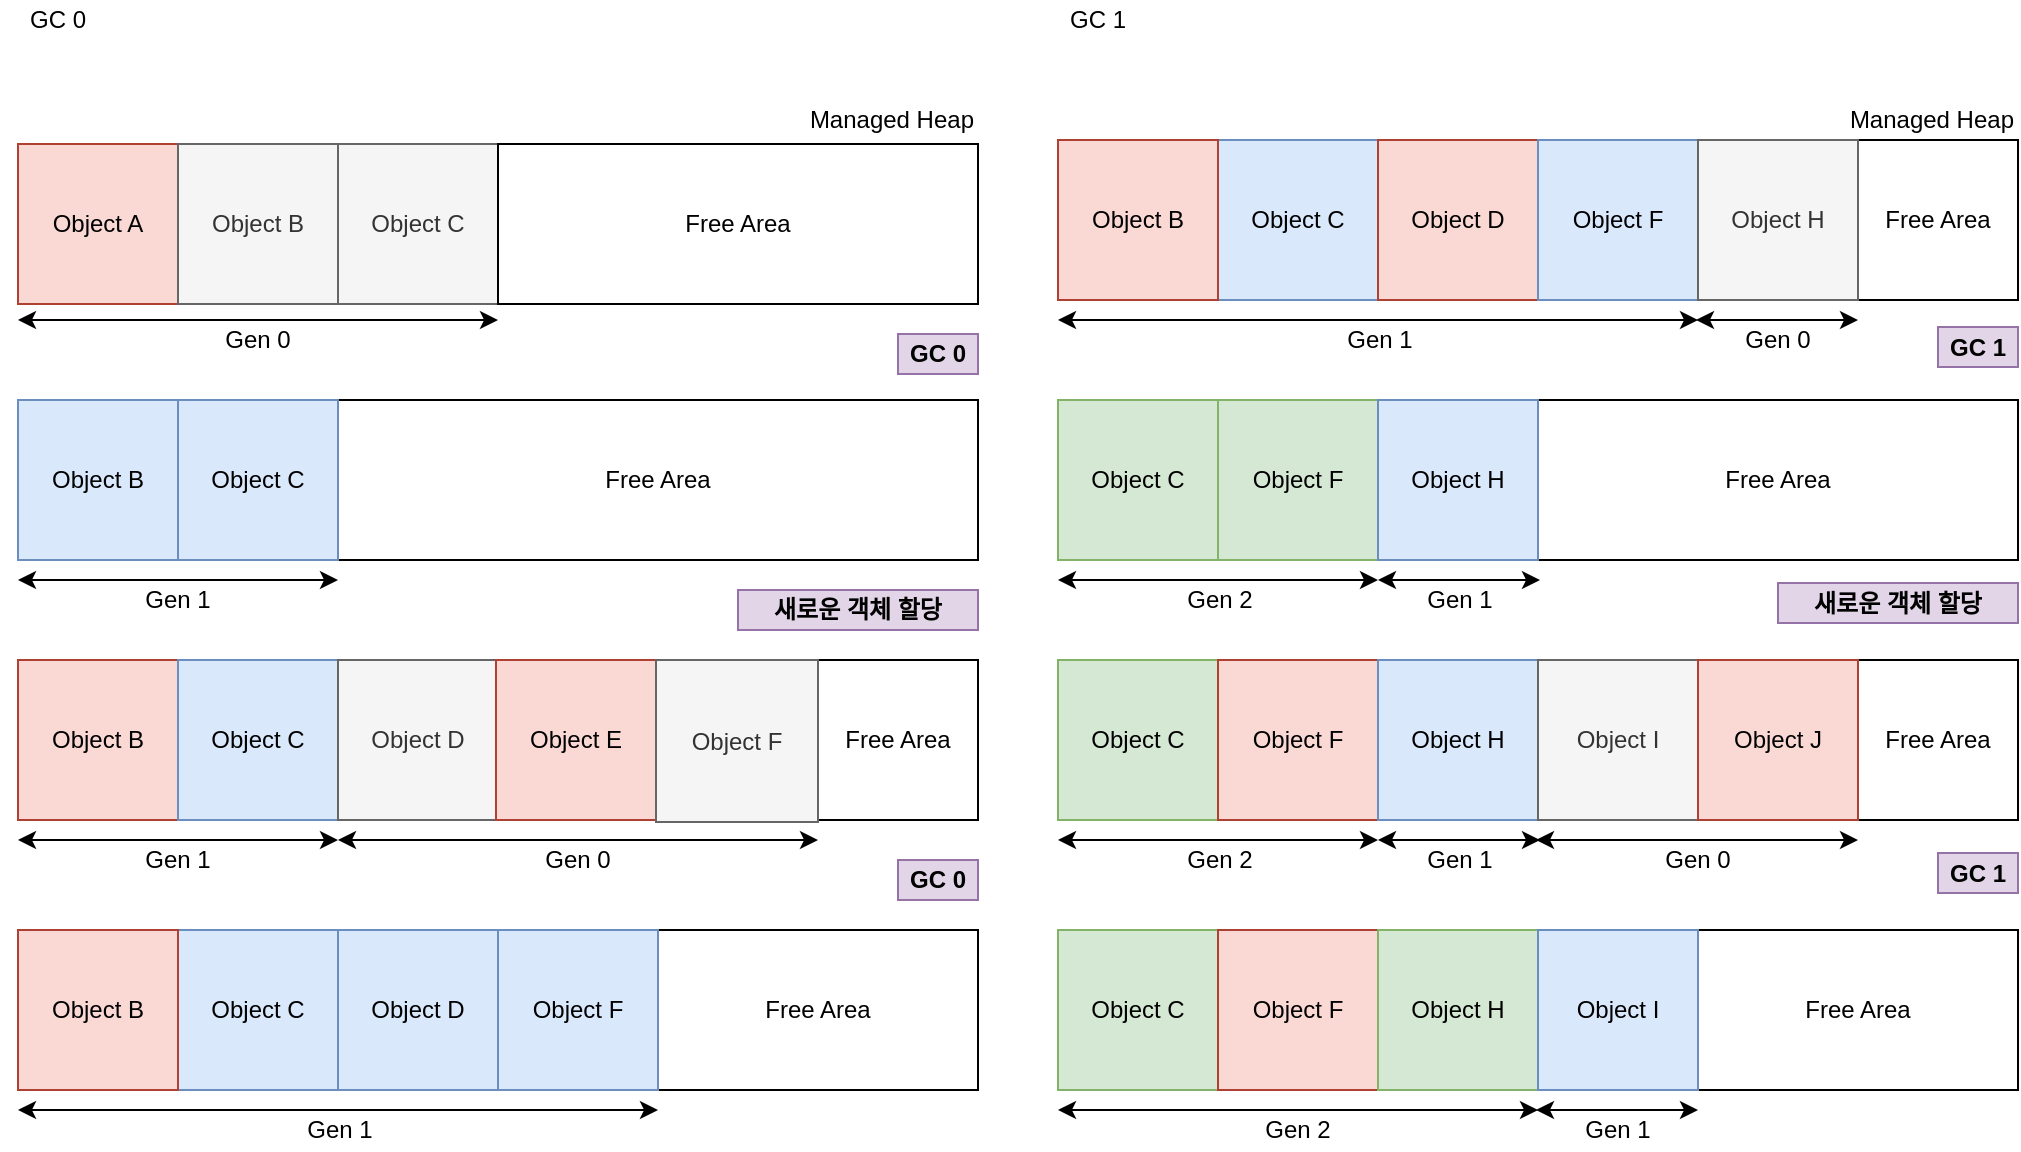 <mxfile version="13.2.4" type="device"><diagram id="NBGU8hj9FAj3WjARvJ0Y" name="Page-1"><mxGraphModel dx="1086" dy="829" grid="1" gridSize="10" guides="1" tooltips="1" connect="1" arrows="1" fold="1" page="1" pageScale="1" pageWidth="827" pageHeight="1169" math="0" shadow="0"><root><mxCell id="0"/><mxCell id="1" parent="0"/><mxCell id="rOoO5HVvpSfkNA-N8lCp-35" value="" style="whiteSpace=wrap;html=1;" parent="1" vertex="1"><mxGeometry x="640" y="192" width="480" height="80" as="geometry"/></mxCell><mxCell id="rOoO5HVvpSfkNA-N8lCp-36" value="Object A" style="whiteSpace=wrap;html=1;aspect=fixed;fillColor=#fad9d5;strokeColor=#ae4132;" parent="1" vertex="1"><mxGeometry x="640" y="192" width="80" height="80" as="geometry"/></mxCell><mxCell id="rOoO5HVvpSfkNA-N8lCp-37" value="Object B" style="whiteSpace=wrap;html=1;aspect=fixed;fillColor=#f5f5f5;strokeColor=#666666;fontColor=#333333;" parent="1" vertex="1"><mxGeometry x="720" y="192" width="80" height="80" as="geometry"/></mxCell><mxCell id="rOoO5HVvpSfkNA-N8lCp-38" value="Object C" style="whiteSpace=wrap;html=1;aspect=fixed;fillColor=#f5f5f5;strokeColor=#666666;fontColor=#333333;" parent="1" vertex="1"><mxGeometry x="800" y="192" width="80" height="80" as="geometry"/></mxCell><mxCell id="rOoO5HVvpSfkNA-N8lCp-39" value="Free Area" style="whiteSpace=wrap;html=1;" parent="1" vertex="1"><mxGeometry x="880" y="192" width="240" height="80" as="geometry"/></mxCell><mxCell id="rOoO5HVvpSfkNA-N8lCp-40" value="" style="whiteSpace=wrap;html=1;" parent="1" vertex="1"><mxGeometry x="640" y="320" width="480" height="80" as="geometry"/></mxCell><mxCell id="rOoO5HVvpSfkNA-N8lCp-41" value="" style="whiteSpace=wrap;html=1;" parent="1" vertex="1"><mxGeometry x="640" y="450" width="480" height="80" as="geometry"/></mxCell><mxCell id="rOoO5HVvpSfkNA-N8lCp-50" value="Managed Heap" style="text;html=1;strokeColor=none;fillColor=none;align=right;verticalAlign=middle;whiteSpace=wrap;rounded=0;" parent="1" vertex="1"><mxGeometry x="959" y="170" width="161" height="20" as="geometry"/></mxCell><mxCell id="rOoO5HVvpSfkNA-N8lCp-51" value="Free Area" style="whiteSpace=wrap;html=1;" parent="1" vertex="1"><mxGeometry x="800" y="320" width="320" height="80" as="geometry"/></mxCell><mxCell id="rOoO5HVvpSfkNA-N8lCp-54" value="Object B" style="whiteSpace=wrap;html=1;aspect=fixed;fillColor=#dae8fc;strokeColor=#6c8ebf;" parent="1" vertex="1"><mxGeometry x="640" y="320" width="80" height="80" as="geometry"/></mxCell><mxCell id="rOoO5HVvpSfkNA-N8lCp-62" value="Free Area" style="whiteSpace=wrap;html=1;" parent="1" vertex="1"><mxGeometry x="1040" y="450" width="80" height="80" as="geometry"/></mxCell><mxCell id="2ioz3yeEPRdB7E60BYMF-3" value="" style="endArrow=classic;startArrow=classic;html=1;" edge="1" parent="1"><mxGeometry width="50" height="50" relative="1" as="geometry"><mxPoint x="640" y="280" as="sourcePoint"/><mxPoint x="880" y="280" as="targetPoint"/></mxGeometry></mxCell><mxCell id="2ioz3yeEPRdB7E60BYMF-4" value="Gen 0" style="text;html=1;strokeColor=none;fillColor=none;align=center;verticalAlign=middle;whiteSpace=wrap;rounded=0;" vertex="1" parent="1"><mxGeometry x="740" y="280" width="40" height="20" as="geometry"/></mxCell><mxCell id="2ioz3yeEPRdB7E60BYMF-5" value="" style="endArrow=classic;startArrow=classic;html=1;" edge="1" parent="1"><mxGeometry width="50" height="50" relative="1" as="geometry"><mxPoint x="640" y="410.0" as="sourcePoint"/><mxPoint x="800" y="410" as="targetPoint"/></mxGeometry></mxCell><mxCell id="2ioz3yeEPRdB7E60BYMF-6" value="Gen 1" style="text;html=1;strokeColor=none;fillColor=none;align=center;verticalAlign=middle;whiteSpace=wrap;rounded=0;" vertex="1" parent="1"><mxGeometry x="700" y="410" width="40" height="20" as="geometry"/></mxCell><mxCell id="2ioz3yeEPRdB7E60BYMF-7" value="Object C" style="whiteSpace=wrap;html=1;aspect=fixed;fillColor=#dae8fc;strokeColor=#6c8ebf;" vertex="1" parent="1"><mxGeometry x="720" y="320" width="80" height="80" as="geometry"/></mxCell><mxCell id="2ioz3yeEPRdB7E60BYMF-8" value="GC 0" style="text;html=1;strokeColor=none;fillColor=none;align=center;verticalAlign=middle;whiteSpace=wrap;rounded=0;" vertex="1" parent="1"><mxGeometry x="640" y="120" width="40" height="20" as="geometry"/></mxCell><mxCell id="2ioz3yeEPRdB7E60BYMF-9" value="Object B" style="whiteSpace=wrap;html=1;aspect=fixed;fillColor=#fad9d5;strokeColor=#ae4132;" vertex="1" parent="1"><mxGeometry x="640" y="450" width="80" height="80" as="geometry"/></mxCell><mxCell id="2ioz3yeEPRdB7E60BYMF-10" value="Object C" style="whiteSpace=wrap;html=1;aspect=fixed;fillColor=#dae8fc;strokeColor=#6c8ebf;" vertex="1" parent="1"><mxGeometry x="720" y="450" width="80" height="80" as="geometry"/></mxCell><mxCell id="2ioz3yeEPRdB7E60BYMF-11" value="Object D" style="whiteSpace=wrap;html=1;aspect=fixed;fillColor=#f5f5f5;strokeColor=#666666;fontColor=#333333;" vertex="1" parent="1"><mxGeometry x="800" y="450" width="80" height="80" as="geometry"/></mxCell><mxCell id="2ioz3yeEPRdB7E60BYMF-12" value="Object E" style="whiteSpace=wrap;html=1;aspect=fixed;fillColor=#fad9d5;strokeColor=#ae4132;" vertex="1" parent="1"><mxGeometry x="879" y="450" width="80" height="80" as="geometry"/></mxCell><mxCell id="2ioz3yeEPRdB7E60BYMF-13" value="Object F" style="whiteSpace=wrap;html=1;aspect=fixed;fillColor=#f5f5f5;strokeColor=#666666;fontColor=#333333;" vertex="1" parent="1"><mxGeometry x="959" y="450" width="81" height="81" as="geometry"/></mxCell><mxCell id="2ioz3yeEPRdB7E60BYMF-14" value="" style="endArrow=classic;startArrow=classic;html=1;" edge="1" parent="1"><mxGeometry width="50" height="50" relative="1" as="geometry"><mxPoint x="640" y="540" as="sourcePoint"/><mxPoint x="800" y="540" as="targetPoint"/></mxGeometry></mxCell><mxCell id="2ioz3yeEPRdB7E60BYMF-15" value="Gen 1" style="text;html=1;strokeColor=none;fillColor=none;align=center;verticalAlign=middle;whiteSpace=wrap;rounded=0;" vertex="1" parent="1"><mxGeometry x="700" y="540" width="40" height="20" as="geometry"/></mxCell><mxCell id="2ioz3yeEPRdB7E60BYMF-16" value="" style="endArrow=classic;startArrow=classic;html=1;" edge="1" parent="1"><mxGeometry width="50" height="50" relative="1" as="geometry"><mxPoint x="800" y="540.0" as="sourcePoint"/><mxPoint x="1040" y="540.0" as="targetPoint"/></mxGeometry></mxCell><mxCell id="2ioz3yeEPRdB7E60BYMF-17" value="Gen 0" style="text;html=1;strokeColor=none;fillColor=none;align=center;verticalAlign=middle;whiteSpace=wrap;rounded=0;" vertex="1" parent="1"><mxGeometry x="900" y="540" width="40" height="20" as="geometry"/></mxCell><mxCell id="2ioz3yeEPRdB7E60BYMF-18" value="" style="whiteSpace=wrap;html=1;" vertex="1" parent="1"><mxGeometry x="640" y="585" width="480" height="80" as="geometry"/></mxCell><mxCell id="2ioz3yeEPRdB7E60BYMF-19" value="Free Area" style="whiteSpace=wrap;html=1;" vertex="1" parent="1"><mxGeometry x="960" y="585" width="160" height="80" as="geometry"/></mxCell><mxCell id="2ioz3yeEPRdB7E60BYMF-21" value="Object C" style="whiteSpace=wrap;html=1;aspect=fixed;fillColor=#dae8fc;strokeColor=#6c8ebf;" vertex="1" parent="1"><mxGeometry x="720" y="585" width="80" height="80" as="geometry"/></mxCell><mxCell id="2ioz3yeEPRdB7E60BYMF-22" value="Object D" style="whiteSpace=wrap;html=1;aspect=fixed;fillColor=#dae8fc;strokeColor=#6c8ebf;" vertex="1" parent="1"><mxGeometry x="800" y="585" width="80" height="80" as="geometry"/></mxCell><mxCell id="2ioz3yeEPRdB7E60BYMF-25" value="" style="endArrow=classic;startArrow=classic;html=1;" edge="1" parent="1"><mxGeometry width="50" height="50" relative="1" as="geometry"><mxPoint x="640" y="675" as="sourcePoint"/><mxPoint x="960" y="675" as="targetPoint"/></mxGeometry></mxCell><mxCell id="2ioz3yeEPRdB7E60BYMF-26" value="Gen 1" style="text;html=1;strokeColor=none;fillColor=none;align=center;verticalAlign=middle;whiteSpace=wrap;rounded=0;" vertex="1" parent="1"><mxGeometry x="781" y="675" width="40" height="20" as="geometry"/></mxCell><mxCell id="2ioz3yeEPRdB7E60BYMF-29" value="Object B" style="whiteSpace=wrap;html=1;aspect=fixed;fillColor=#fad9d5;strokeColor=#ae4132;" vertex="1" parent="1"><mxGeometry x="640" y="585" width="80" height="80" as="geometry"/></mxCell><mxCell id="2ioz3yeEPRdB7E60BYMF-30" value="Object F" style="whiteSpace=wrap;html=1;aspect=fixed;fillColor=#dae8fc;strokeColor=#6c8ebf;" vertex="1" parent="1"><mxGeometry x="880" y="585" width="80" height="80" as="geometry"/></mxCell><mxCell id="2ioz3yeEPRdB7E60BYMF-36" value="" style="whiteSpace=wrap;html=1;" vertex="1" parent="1"><mxGeometry x="1160" y="320" width="480" height="80" as="geometry"/></mxCell><mxCell id="2ioz3yeEPRdB7E60BYMF-38" value="Managed Heap" style="text;html=1;strokeColor=none;fillColor=none;align=right;verticalAlign=middle;whiteSpace=wrap;rounded=0;" vertex="1" parent="1"><mxGeometry x="1479" y="170" width="161" height="20" as="geometry"/></mxCell><mxCell id="2ioz3yeEPRdB7E60BYMF-39" value="Free Area" style="whiteSpace=wrap;html=1;" vertex="1" parent="1"><mxGeometry x="1400" y="320" width="240" height="80" as="geometry"/></mxCell><mxCell id="2ioz3yeEPRdB7E60BYMF-44" value="" style="endArrow=classic;startArrow=classic;html=1;" edge="1" parent="1"><mxGeometry width="50" height="50" relative="1" as="geometry"><mxPoint x="1160" y="410" as="sourcePoint"/><mxPoint x="1320" y="410" as="targetPoint"/></mxGeometry></mxCell><mxCell id="2ioz3yeEPRdB7E60BYMF-45" value="Gen 2" style="text;html=1;strokeColor=none;fillColor=none;align=center;verticalAlign=middle;whiteSpace=wrap;rounded=0;" vertex="1" parent="1"><mxGeometry x="1221" y="410" width="40" height="20" as="geometry"/></mxCell><mxCell id="2ioz3yeEPRdB7E60BYMF-47" value="GC 1" style="text;html=1;strokeColor=none;fillColor=none;align=center;verticalAlign=middle;whiteSpace=wrap;rounded=0;" vertex="1" parent="1"><mxGeometry x="1160" y="120" width="40" height="20" as="geometry"/></mxCell><mxCell id="2ioz3yeEPRdB7E60BYMF-65" value="" style="whiteSpace=wrap;html=1;" vertex="1" parent="1"><mxGeometry x="1160" y="190" width="480" height="80" as="geometry"/></mxCell><mxCell id="2ioz3yeEPRdB7E60BYMF-66" value="Free Area" style="whiteSpace=wrap;html=1;" vertex="1" parent="1"><mxGeometry x="1560" y="190" width="80" height="80" as="geometry"/></mxCell><mxCell id="2ioz3yeEPRdB7E60BYMF-67" value="Object C" style="whiteSpace=wrap;html=1;aspect=fixed;fillColor=#dae8fc;strokeColor=#6c8ebf;" vertex="1" parent="1"><mxGeometry x="1240" y="190" width="80" height="80" as="geometry"/></mxCell><mxCell id="2ioz3yeEPRdB7E60BYMF-68" value="Object D" style="whiteSpace=wrap;html=1;aspect=fixed;fillColor=#fad9d5;strokeColor=#ae4132;" vertex="1" parent="1"><mxGeometry x="1320" y="190" width="80" height="80" as="geometry"/></mxCell><mxCell id="2ioz3yeEPRdB7E60BYMF-69" value="" style="endArrow=classic;startArrow=classic;html=1;" edge="1" parent="1"><mxGeometry width="50" height="50" relative="1" as="geometry"><mxPoint x="1160" y="280" as="sourcePoint"/><mxPoint x="1480" y="280" as="targetPoint"/></mxGeometry></mxCell><mxCell id="2ioz3yeEPRdB7E60BYMF-70" value="Gen 1" style="text;html=1;strokeColor=none;fillColor=none;align=center;verticalAlign=middle;whiteSpace=wrap;rounded=0;" vertex="1" parent="1"><mxGeometry x="1301" y="280" width="40" height="20" as="geometry"/></mxCell><mxCell id="2ioz3yeEPRdB7E60BYMF-71" value="Object B" style="whiteSpace=wrap;html=1;aspect=fixed;fillColor=#fad9d5;strokeColor=#ae4132;" vertex="1" parent="1"><mxGeometry x="1160" y="190" width="80" height="80" as="geometry"/></mxCell><mxCell id="2ioz3yeEPRdB7E60BYMF-72" value="Object F" style="whiteSpace=wrap;html=1;aspect=fixed;fillColor=#dae8fc;strokeColor=#6c8ebf;" vertex="1" parent="1"><mxGeometry x="1400" y="190" width="80" height="80" as="geometry"/></mxCell><mxCell id="2ioz3yeEPRdB7E60BYMF-74" value="Object H" style="whiteSpace=wrap;html=1;aspect=fixed;fillColor=#f5f5f5;strokeColor=#666666;fontColor=#333333;" vertex="1" parent="1"><mxGeometry x="1480" y="190" width="80" height="80" as="geometry"/></mxCell><mxCell id="2ioz3yeEPRdB7E60BYMF-75" value="" style="endArrow=classic;startArrow=classic;html=1;" edge="1" parent="1"><mxGeometry width="50" height="50" relative="1" as="geometry"><mxPoint x="1479" y="280" as="sourcePoint"/><mxPoint x="1560" y="280" as="targetPoint"/></mxGeometry></mxCell><mxCell id="2ioz3yeEPRdB7E60BYMF-76" value="Gen 0" style="text;html=1;strokeColor=none;fillColor=none;align=center;verticalAlign=middle;whiteSpace=wrap;rounded=0;" vertex="1" parent="1"><mxGeometry x="1500" y="280" width="40" height="20" as="geometry"/></mxCell><mxCell id="2ioz3yeEPRdB7E60BYMF-77" value="Object C" style="whiteSpace=wrap;html=1;aspect=fixed;fillColor=#d5e8d4;strokeColor=#82b366;" vertex="1" parent="1"><mxGeometry x="1160" y="320" width="80" height="80" as="geometry"/></mxCell><mxCell id="2ioz3yeEPRdB7E60BYMF-79" value="Object F" style="whiteSpace=wrap;html=1;aspect=fixed;fillColor=#d5e8d4;strokeColor=#82b366;" vertex="1" parent="1"><mxGeometry x="1240" y="320" width="80" height="80" as="geometry"/></mxCell><mxCell id="2ioz3yeEPRdB7E60BYMF-81" value="" style="endArrow=classic;startArrow=classic;html=1;" edge="1" parent="1"><mxGeometry width="50" height="50" relative="1" as="geometry"><mxPoint x="1320" y="410" as="sourcePoint"/><mxPoint x="1401" y="410" as="targetPoint"/></mxGeometry></mxCell><mxCell id="2ioz3yeEPRdB7E60BYMF-82" value="Gen 1" style="text;html=1;strokeColor=none;fillColor=none;align=center;verticalAlign=middle;whiteSpace=wrap;rounded=0;" vertex="1" parent="1"><mxGeometry x="1341" y="410" width="40" height="20" as="geometry"/></mxCell><mxCell id="2ioz3yeEPRdB7E60BYMF-84" value="Object H" style="whiteSpace=wrap;html=1;aspect=fixed;fillColor=#dae8fc;strokeColor=#6c8ebf;" vertex="1" parent="1"><mxGeometry x="1320" y="320" width="80" height="80" as="geometry"/></mxCell><mxCell id="2ioz3yeEPRdB7E60BYMF-86" value="" style="whiteSpace=wrap;html=1;" vertex="1" parent="1"><mxGeometry x="1160" y="450" width="480" height="80" as="geometry"/></mxCell><mxCell id="2ioz3yeEPRdB7E60BYMF-87" value="Free Area" style="whiteSpace=wrap;html=1;" vertex="1" parent="1"><mxGeometry x="1560" y="450" width="80" height="80" as="geometry"/></mxCell><mxCell id="2ioz3yeEPRdB7E60BYMF-88" value="" style="endArrow=classic;startArrow=classic;html=1;" edge="1" parent="1"><mxGeometry width="50" height="50" relative="1" as="geometry"><mxPoint x="1160" y="540" as="sourcePoint"/><mxPoint x="1320" y="540" as="targetPoint"/></mxGeometry></mxCell><mxCell id="2ioz3yeEPRdB7E60BYMF-89" value="Gen 2" style="text;html=1;strokeColor=none;fillColor=none;align=center;verticalAlign=middle;whiteSpace=wrap;rounded=0;" vertex="1" parent="1"><mxGeometry x="1221" y="540" width="40" height="20" as="geometry"/></mxCell><mxCell id="2ioz3yeEPRdB7E60BYMF-90" value="Object C" style="whiteSpace=wrap;html=1;aspect=fixed;fillColor=#d5e8d4;strokeColor=#82b366;" vertex="1" parent="1"><mxGeometry x="1160" y="450" width="80" height="80" as="geometry"/></mxCell><mxCell id="2ioz3yeEPRdB7E60BYMF-91" value="Object F" style="whiteSpace=wrap;html=1;aspect=fixed;fillColor=#fad9d5;strokeColor=#ae4132;" vertex="1" parent="1"><mxGeometry x="1240" y="450" width="80" height="80" as="geometry"/></mxCell><mxCell id="2ioz3yeEPRdB7E60BYMF-92" value="" style="endArrow=classic;startArrow=classic;html=1;" edge="1" parent="1"><mxGeometry width="50" height="50" relative="1" as="geometry"><mxPoint x="1320" y="540" as="sourcePoint"/><mxPoint x="1401" y="540" as="targetPoint"/></mxGeometry></mxCell><mxCell id="2ioz3yeEPRdB7E60BYMF-93" value="Gen 1" style="text;html=1;strokeColor=none;fillColor=none;align=center;verticalAlign=middle;whiteSpace=wrap;rounded=0;" vertex="1" parent="1"><mxGeometry x="1341" y="540" width="40" height="20" as="geometry"/></mxCell><mxCell id="2ioz3yeEPRdB7E60BYMF-94" value="Object H" style="whiteSpace=wrap;html=1;aspect=fixed;fillColor=#dae8fc;strokeColor=#6c8ebf;" vertex="1" parent="1"><mxGeometry x="1320" y="450" width="80" height="80" as="geometry"/></mxCell><mxCell id="2ioz3yeEPRdB7E60BYMF-95" value="Object I" style="whiteSpace=wrap;html=1;aspect=fixed;fillColor=#f5f5f5;strokeColor=#666666;fontColor=#333333;" vertex="1" parent="1"><mxGeometry x="1400" y="450" width="80" height="80" as="geometry"/></mxCell><mxCell id="2ioz3yeEPRdB7E60BYMF-96" value="" style="endArrow=classic;startArrow=classic;html=1;" edge="1" parent="1"><mxGeometry width="50" height="50" relative="1" as="geometry"><mxPoint x="1399" y="540" as="sourcePoint"/><mxPoint x="1560" y="540" as="targetPoint"/></mxGeometry></mxCell><mxCell id="2ioz3yeEPRdB7E60BYMF-97" value="Gen 0" style="text;html=1;strokeColor=none;fillColor=none;align=center;verticalAlign=middle;whiteSpace=wrap;rounded=0;" vertex="1" parent="1"><mxGeometry x="1460" y="540" width="40" height="20" as="geometry"/></mxCell><mxCell id="2ioz3yeEPRdB7E60BYMF-98" value="Object J" style="whiteSpace=wrap;html=1;aspect=fixed;fillColor=#fad9d5;strokeColor=#ae4132;" vertex="1" parent="1"><mxGeometry x="1480" y="450" width="80" height="80" as="geometry"/></mxCell><mxCell id="2ioz3yeEPRdB7E60BYMF-112" value="" style="whiteSpace=wrap;html=1;" vertex="1" parent="1"><mxGeometry x="1160" y="585" width="480" height="80" as="geometry"/></mxCell><mxCell id="2ioz3yeEPRdB7E60BYMF-113" value="Free Area" style="whiteSpace=wrap;html=1;" vertex="1" parent="1"><mxGeometry x="1480" y="585" width="160" height="80" as="geometry"/></mxCell><mxCell id="2ioz3yeEPRdB7E60BYMF-114" value="" style="endArrow=classic;startArrow=classic;html=1;" edge="1" parent="1"><mxGeometry width="50" height="50" relative="1" as="geometry"><mxPoint x="1160" y="675" as="sourcePoint"/><mxPoint x="1400" y="675" as="targetPoint"/></mxGeometry></mxCell><mxCell id="2ioz3yeEPRdB7E60BYMF-115" value="Gen 2" style="text;html=1;strokeColor=none;fillColor=none;align=center;verticalAlign=middle;whiteSpace=wrap;rounded=0;" vertex="1" parent="1"><mxGeometry x="1260" y="675" width="40" height="20" as="geometry"/></mxCell><mxCell id="2ioz3yeEPRdB7E60BYMF-116" value="Object C" style="whiteSpace=wrap;html=1;aspect=fixed;fillColor=#d5e8d4;strokeColor=#82b366;" vertex="1" parent="1"><mxGeometry x="1160" y="585" width="80" height="80" as="geometry"/></mxCell><mxCell id="2ioz3yeEPRdB7E60BYMF-117" value="Object F" style="whiteSpace=wrap;html=1;aspect=fixed;fillColor=#fad9d5;strokeColor=#ae4132;" vertex="1" parent="1"><mxGeometry x="1240" y="585" width="80" height="80" as="geometry"/></mxCell><mxCell id="2ioz3yeEPRdB7E60BYMF-120" value="Object H" style="whiteSpace=wrap;html=1;aspect=fixed;fillColor=#d5e8d4;strokeColor=#82b366;" vertex="1" parent="1"><mxGeometry x="1320" y="585" width="80" height="80" as="geometry"/></mxCell><mxCell id="2ioz3yeEPRdB7E60BYMF-121" value="Object I" style="whiteSpace=wrap;html=1;aspect=fixed;fillColor=#dae8fc;strokeColor=#6c8ebf;" vertex="1" parent="1"><mxGeometry x="1400" y="585" width="80" height="80" as="geometry"/></mxCell><mxCell id="2ioz3yeEPRdB7E60BYMF-122" value="" style="endArrow=classic;startArrow=classic;html=1;" edge="1" parent="1"><mxGeometry width="50" height="50" relative="1" as="geometry"><mxPoint x="1399" y="675" as="sourcePoint"/><mxPoint x="1480" y="675" as="targetPoint"/></mxGeometry></mxCell><mxCell id="2ioz3yeEPRdB7E60BYMF-123" value="Gen 1" style="text;html=1;strokeColor=none;fillColor=none;align=center;verticalAlign=middle;whiteSpace=wrap;rounded=0;" vertex="1" parent="1"><mxGeometry x="1420" y="675" width="40" height="20" as="geometry"/></mxCell><mxCell id="2ioz3yeEPRdB7E60BYMF-125" value="GC 0" style="text;html=1;strokeColor=#9673a6;fillColor=#e1d5e7;align=center;verticalAlign=middle;whiteSpace=wrap;rounded=0;fontStyle=1" vertex="1" parent="1"><mxGeometry x="1080" y="287" width="40" height="20" as="geometry"/></mxCell><mxCell id="2ioz3yeEPRdB7E60BYMF-126" value="새로운 객체 할당" style="text;html=1;strokeColor=#9673a6;fillColor=#e1d5e7;align=center;verticalAlign=middle;whiteSpace=wrap;rounded=0;fontStyle=1" vertex="1" parent="1"><mxGeometry x="1000" y="415" width="120" height="20" as="geometry"/></mxCell><mxCell id="2ioz3yeEPRdB7E60BYMF-127" value="GC 0" style="text;html=1;strokeColor=#9673a6;fillColor=#e1d5e7;align=center;verticalAlign=middle;whiteSpace=wrap;rounded=0;fontStyle=1" vertex="1" parent="1"><mxGeometry x="1080" y="550" width="40" height="20" as="geometry"/></mxCell><mxCell id="2ioz3yeEPRdB7E60BYMF-128" value="GC 1" style="text;html=1;strokeColor=#9673a6;fillColor=#e1d5e7;align=center;verticalAlign=middle;whiteSpace=wrap;rounded=0;fontStyle=1;" vertex="1" parent="1"><mxGeometry x="1600" y="283.5" width="40" height="20" as="geometry"/></mxCell><mxCell id="2ioz3yeEPRdB7E60BYMF-129" value="새로운 객체 할당" style="text;html=1;strokeColor=#9673a6;fillColor=#e1d5e7;align=center;verticalAlign=middle;whiteSpace=wrap;rounded=0;fontStyle=1;" vertex="1" parent="1"><mxGeometry x="1520" y="411.5" width="120" height="20" as="geometry"/></mxCell><mxCell id="2ioz3yeEPRdB7E60BYMF-130" value="GC 1" style="text;html=1;strokeColor=#9673a6;fillColor=#e1d5e7;align=center;verticalAlign=middle;whiteSpace=wrap;rounded=0;fontStyle=1;" vertex="1" parent="1"><mxGeometry x="1600" y="546.5" width="40" height="20" as="geometry"/></mxCell></root></mxGraphModel></diagram></mxfile>